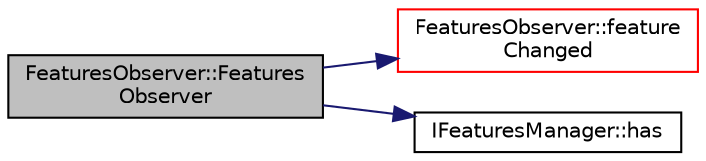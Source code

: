 digraph "FeaturesObserver::FeaturesObserver"
{
 // LATEX_PDF_SIZE
  edge [fontname="Helvetica",fontsize="10",labelfontname="Helvetica",labelfontsize="10"];
  node [fontname="Helvetica",fontsize="10",shape=record];
  rankdir="LR";
  Node1 [label="FeaturesObserver::Features\lObserver",height=0.2,width=0.4,color="black", fillcolor="grey75", style="filled", fontcolor="black",tooltip=" "];
  Node1 -> Node2 [color="midnightblue",fontsize="10",style="solid",fontname="Helvetica"];
  Node2 [label="FeaturesObserver::feature\lChanged",height=0.2,width=0.4,color="red", fillcolor="white", style="filled",URL="$class_features_observer.html#a0841ddd352c3a51c09c83f44d60d0c0c",tooltip=" "];
  Node1 -> Node5 [color="midnightblue",fontsize="10",style="solid",fontname="Helvetica"];
  Node5 [label="IFeaturesManager::has",height=0.2,width=0.4,color="black", fillcolor="white", style="filled",URL="$class_i_features_manager.html#a6b66b9464dd1b265404b6b5f34c3ce2a",tooltip=" "];
}
